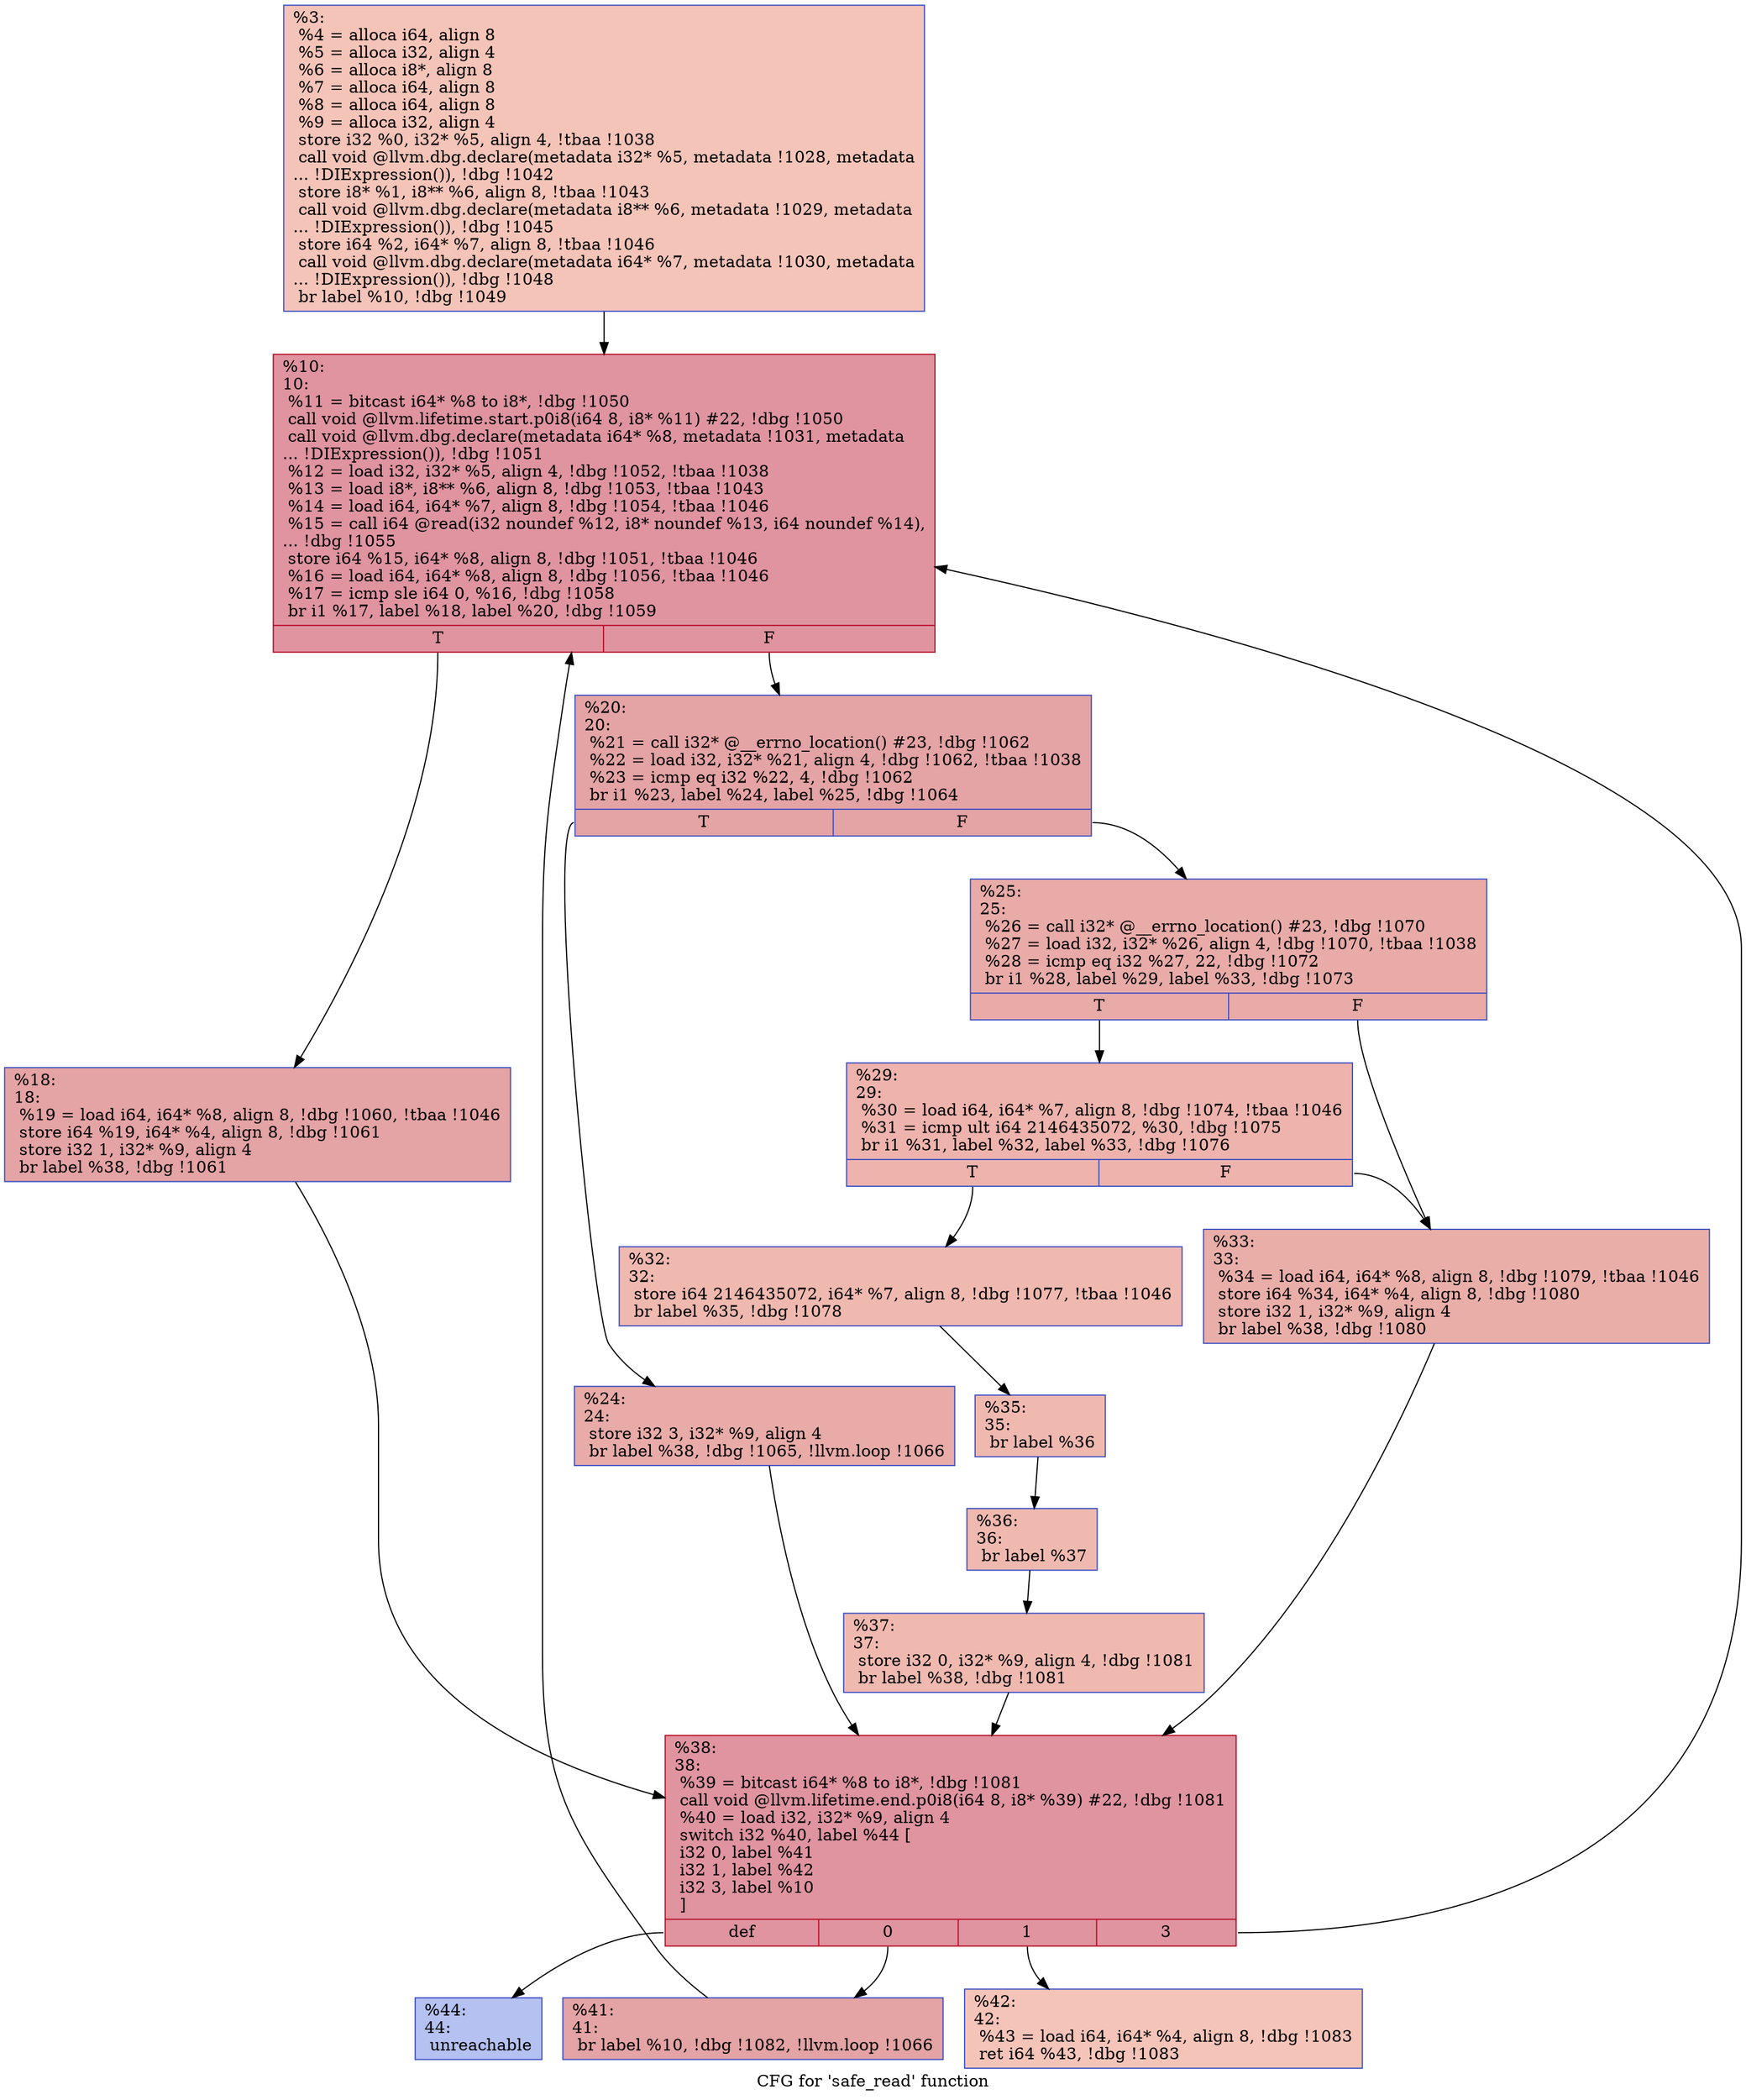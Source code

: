 digraph "CFG for 'safe_read' function" {
	label="CFG for 'safe_read' function";

	Node0x248b330 [shape=record,color="#3d50c3ff", style=filled, fillcolor="#e97a5f70",label="{%3:\l  %4 = alloca i64, align 8\l  %5 = alloca i32, align 4\l  %6 = alloca i8*, align 8\l  %7 = alloca i64, align 8\l  %8 = alloca i64, align 8\l  %9 = alloca i32, align 4\l  store i32 %0, i32* %5, align 4, !tbaa !1038\l  call void @llvm.dbg.declare(metadata i32* %5, metadata !1028, metadata\l... !DIExpression()), !dbg !1042\l  store i8* %1, i8** %6, align 8, !tbaa !1043\l  call void @llvm.dbg.declare(metadata i8** %6, metadata !1029, metadata\l... !DIExpression()), !dbg !1045\l  store i64 %2, i64* %7, align 8, !tbaa !1046\l  call void @llvm.dbg.declare(metadata i64* %7, metadata !1030, metadata\l... !DIExpression()), !dbg !1048\l  br label %10, !dbg !1049\l}"];
	Node0x248b330 -> Node0x248bae0;
	Node0x248bae0 [shape=record,color="#b70d28ff", style=filled, fillcolor="#b70d2870",label="{%10:\l10:                                               \l  %11 = bitcast i64* %8 to i8*, !dbg !1050\l  call void @llvm.lifetime.start.p0i8(i64 8, i8* %11) #22, !dbg !1050\l  call void @llvm.dbg.declare(metadata i64* %8, metadata !1031, metadata\l... !DIExpression()), !dbg !1051\l  %12 = load i32, i32* %5, align 4, !dbg !1052, !tbaa !1038\l  %13 = load i8*, i8** %6, align 8, !dbg !1053, !tbaa !1043\l  %14 = load i64, i64* %7, align 8, !dbg !1054, !tbaa !1046\l  %15 = call i64 @read(i32 noundef %12, i8* noundef %13, i64 noundef %14),\l... !dbg !1055\l  store i64 %15, i64* %8, align 8, !dbg !1051, !tbaa !1046\l  %16 = load i64, i64* %8, align 8, !dbg !1056, !tbaa !1046\l  %17 = icmp sle i64 0, %16, !dbg !1058\l  br i1 %17, label %18, label %20, !dbg !1059\l|{<s0>T|<s1>F}}"];
	Node0x248bae0:s0 -> Node0x248bb30;
	Node0x248bae0:s1 -> Node0x248bb80;
	Node0x248bb30 [shape=record,color="#3d50c3ff", style=filled, fillcolor="#c32e3170",label="{%18:\l18:                                               \l  %19 = load i64, i64* %8, align 8, !dbg !1060, !tbaa !1046\l  store i64 %19, i64* %4, align 8, !dbg !1061\l  store i32 1, i32* %9, align 4\l  br label %38, !dbg !1061\l}"];
	Node0x248bb30 -> Node0x248be50;
	Node0x248bb80 [shape=record,color="#3d50c3ff", style=filled, fillcolor="#c32e3170",label="{%20:\l20:                                               \l  %21 = call i32* @__errno_location() #23, !dbg !1062\l  %22 = load i32, i32* %21, align 4, !dbg !1062, !tbaa !1038\l  %23 = icmp eq i32 %22, 4, !dbg !1062\l  br i1 %23, label %24, label %25, !dbg !1064\l|{<s0>T|<s1>F}}"];
	Node0x248bb80:s0 -> Node0x248bbd0;
	Node0x248bb80:s1 -> Node0x248bc20;
	Node0x248bbd0 [shape=record,color="#3d50c3ff", style=filled, fillcolor="#cc403a70",label="{%24:\l24:                                               \l  store i32 3, i32* %9, align 4\l  br label %38, !dbg !1065, !llvm.loop !1066\l}"];
	Node0x248bbd0 -> Node0x248be50;
	Node0x248bc20 [shape=record,color="#3d50c3ff", style=filled, fillcolor="#cc403a70",label="{%25:\l25:                                               \l  %26 = call i32* @__errno_location() #23, !dbg !1070\l  %27 = load i32, i32* %26, align 4, !dbg !1070, !tbaa !1038\l  %28 = icmp eq i32 %27, 22, !dbg !1072\l  br i1 %28, label %29, label %33, !dbg !1073\l|{<s0>T|<s1>F}}"];
	Node0x248bc20:s0 -> Node0x248bc70;
	Node0x248bc20:s1 -> Node0x248bd10;
	Node0x248bc70 [shape=record,color="#3d50c3ff", style=filled, fillcolor="#d6524470",label="{%29:\l29:                                               \l  %30 = load i64, i64* %7, align 8, !dbg !1074, !tbaa !1046\l  %31 = icmp ult i64 2146435072, %30, !dbg !1075\l  br i1 %31, label %32, label %33, !dbg !1076\l|{<s0>T|<s1>F}}"];
	Node0x248bc70:s0 -> Node0x248bcc0;
	Node0x248bc70:s1 -> Node0x248bd10;
	Node0x248bcc0 [shape=record,color="#3d50c3ff", style=filled, fillcolor="#de614d70",label="{%32:\l32:                                               \l  store i64 2146435072, i64* %7, align 8, !dbg !1077, !tbaa !1046\l  br label %35, !dbg !1078\l}"];
	Node0x248bcc0 -> Node0x248bd60;
	Node0x248bd10 [shape=record,color="#3d50c3ff", style=filled, fillcolor="#d0473d70",label="{%33:\l33:                                               \l  %34 = load i64, i64* %8, align 8, !dbg !1079, !tbaa !1046\l  store i64 %34, i64* %4, align 8, !dbg !1080\l  store i32 1, i32* %9, align 4\l  br label %38, !dbg !1080\l}"];
	Node0x248bd10 -> Node0x248be50;
	Node0x248bd60 [shape=record,color="#3d50c3ff", style=filled, fillcolor="#de614d70",label="{%35:\l35:                                               \l  br label %36\l}"];
	Node0x248bd60 -> Node0x248bdb0;
	Node0x248bdb0 [shape=record,color="#3d50c3ff", style=filled, fillcolor="#de614d70",label="{%36:\l36:                                               \l  br label %37\l}"];
	Node0x248bdb0 -> Node0x248be00;
	Node0x248be00 [shape=record,color="#3d50c3ff", style=filled, fillcolor="#de614d70",label="{%37:\l37:                                               \l  store i32 0, i32* %9, align 4, !dbg !1081\l  br label %38, !dbg !1081\l}"];
	Node0x248be00 -> Node0x248be50;
	Node0x248be50 [shape=record,color="#b70d28ff", style=filled, fillcolor="#b70d2870",label="{%38:\l38:                                               \l  %39 = bitcast i64* %8 to i8*, !dbg !1081\l  call void @llvm.lifetime.end.p0i8(i64 8, i8* %39) #22, !dbg !1081\l  %40 = load i32, i32* %9, align 4\l  switch i32 %40, label %44 [\l    i32 0, label %41\l    i32 1, label %42\l    i32 3, label %10\l  ]\l|{<s0>def|<s1>0|<s2>1|<s3>3}}"];
	Node0x248be50:s0 -> Node0x248bf40;
	Node0x248be50:s1 -> Node0x248bea0;
	Node0x248be50:s2 -> Node0x248bef0;
	Node0x248be50:s3 -> Node0x248bae0;
	Node0x248bea0 [shape=record,color="#3d50c3ff", style=filled, fillcolor="#c32e3170",label="{%41:\l41:                                               \l  br label %10, !dbg !1082, !llvm.loop !1066\l}"];
	Node0x248bea0 -> Node0x248bae0;
	Node0x248bef0 [shape=record,color="#3d50c3ff", style=filled, fillcolor="#e97a5f70",label="{%42:\l42:                                               \l  %43 = load i64, i64* %4, align 8, !dbg !1083\l  ret i64 %43, !dbg !1083\l}"];
	Node0x248bf40 [shape=record,color="#3d50c3ff", style=filled, fillcolor="#5572df70",label="{%44:\l44:                                               \l  unreachable\l}"];
}
